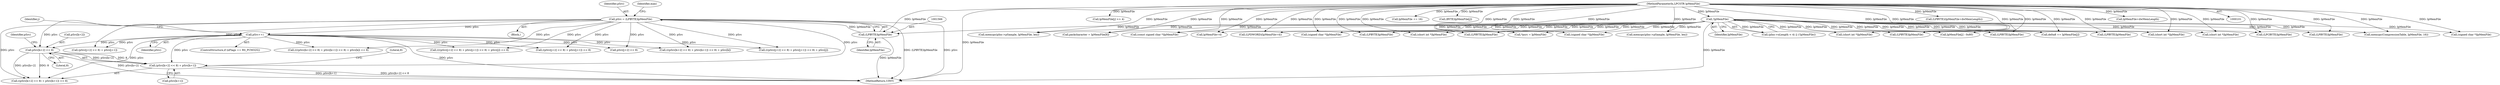 digraph "1_gstreamer_bc2cdd57d549ab3ba59782e9b395d0cd683fd3ac@array" {
"1001666" [label="(Call,(pSrc[k+2] << 8) + pSrc[k+1])"];
"1001667" [label="(Call,pSrc[k+2] << 8)"];
"1001563" [label="(Call,pSrc = (LPBYTE)lpMemFile)"];
"1001565" [label="(Call,(LPBYTE)lpMemFile)"];
"1000129" [label="(Call,!lpMemFile)"];
"1000104" [label="(MethodParameterIn,LPCSTR lpMemFile)"];
"1001576" [label="(Call,pSrc++)"];
"1000130" [label="(Identifier,lpMemFile)"];
"1001673" [label="(Literal,8)"];
"1001597" [label="(Call,pSrc[j+2] << 8)"];
"1000265" [label="(Call,(const signed char *)lpMemFile)"];
"1000466" [label="(Call,memcpy(pIns->pSample, lpMemFile, len))"];
"1001180" [label="(Call,packcharacter = lpMemFile[8])"];
"1001581" [label="(Identifier,j)"];
"1001565" [label="(Call,(LPBYTE)lpMemFile)"];
"1000355" [label="(Call,lpMemFile[j] >> 4)"];
"1001564" [label="(Identifier,pSrc)"];
"1001594" [label="(Call,(((pSrc[j+2] << 8) + pSrc[j+1]) << 8) + pSrc[j])"];
"1001197" [label="(Call,(LPDWORD)(lpMemFile+4))"];
"1001674" [label="(Call,pSrc[k+1])"];
"1001572" [label="(ControlStructure,if (nFlags == RS_PCM32S))"];
"1000537" [label="(Call,(signed char *)lpMemFile)"];
"1001563" [label="(Call,pSrc = (LPBYTE)lpMemFile)"];
"1001665" [label="(Call,((pSrc[k+2] << 8) + pSrc[k+1]) << 8)"];
"1001176" [label="(Call,*psrc = lpMemFile)"];
"1001015" [label="(Call,(LPBYTE)lpMemFile)"];
"1001272" [label="(Call,delta8 += lpMemFile[j])"];
"1001106" [label="(Call,(short int *)lpMemFile)"];
"1001199" [label="(Call,lpMemFile+4)"];
"1001576" [label="(Call,pSrc++)"];
"1000129" [label="(Call,!lpMemFile)"];
"1000123" [label="(Call,(pIns->nLength < 4) || (!lpMemFile))"];
"1001675" [label="(Identifier,pSrc)"];
"1000957" [label="(Call,(LPBYTE)lpMemFile)"];
"1001593" [label="(Call,((((pSrc[j+2] << 8) + pSrc[j+1]) << 8) + pSrc[j]) << 8)"];
"1001595" [label="(Call,((pSrc[j+2] << 8) + pSrc[j+1]) << 8)"];
"1001664" [label="(Call,(((pSrc[k+2] << 8) + pSrc[k+1]) << 8) + pSrc[k])"];
"1000318" [label="(Call,lpMemFile += 16)"];
"1000345" [label="(Call,(BYTE)lpMemFile[j])"];
"1001500" [label="(Call,(LPBYTE)lpMemFile)"];
"1002045" [label="(MethodReturn,UINT)"];
"1001668" [label="(Call,pSrc[k+2])"];
"1002009" [label="(Call,memcpy(pIns->pSample, lpMemFile, len))"];
"1000238" [label="(Call,lpMemFile[j] - 0x80)"];
"1001667" [label="(Call,pSrc[k+2] << 8)"];
"1001335" [label="(Call,(LPBYTE)lpMemFile)"];
"1001738" [label="(Call,(LPBYTE)lpMemFile)"];
"1000592" [label="(Call,(short int *)lpMemFile)"];
"1001923" [label="(Call,(LPCBYTE)lpMemFile)"];
"1001596" [label="(Call,(pSrc[j+2] << 8) + pSrc[j+1])"];
"1001506" [label="(Call,(LPBYTE)(lpMemFile+dwMemLength))"];
"1001663" [label="(Call,((((pSrc[k+2] << 8) + pSrc[k+1]) << 8) + pSrc[k]) << 8)"];
"1000972" [label="(Call,(LPBYTE)lpMemFile)"];
"1001570" [label="(Identifier,max)"];
"1001567" [label="(Identifier,lpMemFile)"];
"1001552" [label="(Block,)"];
"1001666" [label="(Call,(pSrc[k+2] << 8) + pSrc[k+1])"];
"1000104" [label="(MethodParameterIn,LPCSTR lpMemFile)"];
"1000314" [label="(Call,memcpy(CompressionTable, lpMemFile, 16))"];
"1000643" [label="(Call,(signed char *)lpMemFile)"];
"1000844" [label="(Call,(short int *)lpMemFile)"];
"1001508" [label="(Call,lpMemFile+dwMemLength)"];
"1000729" [label="(Call,(signed char *)lpMemFile)"];
"1000420" [label="(Call,(short int *)lpMemFile)"];
"1001577" [label="(Identifier,pSrc)"];
"1001679" [label="(Literal,8)"];
"1001666" -> "1001665"  [label="AST: "];
"1001666" -> "1001674"  [label="CFG: "];
"1001667" -> "1001666"  [label="AST: "];
"1001674" -> "1001666"  [label="AST: "];
"1001679" -> "1001666"  [label="CFG: "];
"1001666" -> "1002045"  [label="DDG: pSrc[k+1]"];
"1001666" -> "1002045"  [label="DDG: pSrc[k+2] << 8"];
"1001667" -> "1001666"  [label="DDG: pSrc[k+2]"];
"1001667" -> "1001666"  [label="DDG: 8"];
"1001563" -> "1001666"  [label="DDG: pSrc"];
"1001576" -> "1001666"  [label="DDG: pSrc"];
"1001667" -> "1001673"  [label="CFG: "];
"1001668" -> "1001667"  [label="AST: "];
"1001673" -> "1001667"  [label="AST: "];
"1001675" -> "1001667"  [label="CFG: "];
"1001667" -> "1002045"  [label="DDG: pSrc[k+2]"];
"1001667" -> "1001665"  [label="DDG: pSrc[k+2]"];
"1001667" -> "1001665"  [label="DDG: 8"];
"1001563" -> "1001667"  [label="DDG: pSrc"];
"1001576" -> "1001667"  [label="DDG: pSrc"];
"1001563" -> "1001552"  [label="AST: "];
"1001563" -> "1001565"  [label="CFG: "];
"1001564" -> "1001563"  [label="AST: "];
"1001565" -> "1001563"  [label="AST: "];
"1001570" -> "1001563"  [label="CFG: "];
"1001563" -> "1002045"  [label="DDG: (LPBYTE)lpMemFile"];
"1001563" -> "1002045"  [label="DDG: pSrc"];
"1001565" -> "1001563"  [label="DDG: lpMemFile"];
"1001563" -> "1001576"  [label="DDG: pSrc"];
"1001563" -> "1001593"  [label="DDG: pSrc"];
"1001563" -> "1001595"  [label="DDG: pSrc"];
"1001563" -> "1001597"  [label="DDG: pSrc"];
"1001563" -> "1001596"  [label="DDG: pSrc"];
"1001563" -> "1001594"  [label="DDG: pSrc"];
"1001563" -> "1001663"  [label="DDG: pSrc"];
"1001563" -> "1001665"  [label="DDG: pSrc"];
"1001563" -> "1001664"  [label="DDG: pSrc"];
"1001565" -> "1001567"  [label="CFG: "];
"1001566" -> "1001565"  [label="AST: "];
"1001567" -> "1001565"  [label="AST: "];
"1001565" -> "1002045"  [label="DDG: lpMemFile"];
"1000129" -> "1001565"  [label="DDG: lpMemFile"];
"1000104" -> "1001565"  [label="DDG: lpMemFile"];
"1000129" -> "1000123"  [label="AST: "];
"1000129" -> "1000130"  [label="CFG: "];
"1000130" -> "1000129"  [label="AST: "];
"1000123" -> "1000129"  [label="CFG: "];
"1000129" -> "1002045"  [label="DDG: lpMemFile"];
"1000129" -> "1000123"  [label="DDG: lpMemFile"];
"1000104" -> "1000129"  [label="DDG: lpMemFile"];
"1000129" -> "1000238"  [label="DDG: lpMemFile"];
"1000129" -> "1000265"  [label="DDG: lpMemFile"];
"1000129" -> "1000314"  [label="DDG: lpMemFile"];
"1000129" -> "1000420"  [label="DDG: lpMemFile"];
"1000129" -> "1000466"  [label="DDG: lpMemFile"];
"1000129" -> "1000537"  [label="DDG: lpMemFile"];
"1000129" -> "1000592"  [label="DDG: lpMemFile"];
"1000129" -> "1000643"  [label="DDG: lpMemFile"];
"1000129" -> "1000729"  [label="DDG: lpMemFile"];
"1000129" -> "1000844"  [label="DDG: lpMemFile"];
"1000129" -> "1000957"  [label="DDG: lpMemFile"];
"1000129" -> "1000972"  [label="DDG: lpMemFile"];
"1000129" -> "1001015"  [label="DDG: lpMemFile"];
"1000129" -> "1001106"  [label="DDG: lpMemFile"];
"1000129" -> "1001176"  [label="DDG: lpMemFile"];
"1000129" -> "1001180"  [label="DDG: lpMemFile"];
"1000129" -> "1001197"  [label="DDG: lpMemFile"];
"1000129" -> "1001199"  [label="DDG: lpMemFile"];
"1000129" -> "1001272"  [label="DDG: lpMemFile"];
"1000129" -> "1001335"  [label="DDG: lpMemFile"];
"1000129" -> "1001500"  [label="DDG: lpMemFile"];
"1000129" -> "1001738"  [label="DDG: lpMemFile"];
"1000129" -> "1001923"  [label="DDG: lpMemFile"];
"1000129" -> "1002009"  [label="DDG: lpMemFile"];
"1000104" -> "1000101"  [label="AST: "];
"1000104" -> "1002045"  [label="DDG: lpMemFile"];
"1000104" -> "1000238"  [label="DDG: lpMemFile"];
"1000104" -> "1000265"  [label="DDG: lpMemFile"];
"1000104" -> "1000314"  [label="DDG: lpMemFile"];
"1000104" -> "1000318"  [label="DDG: lpMemFile"];
"1000104" -> "1000345"  [label="DDG: lpMemFile"];
"1000104" -> "1000355"  [label="DDG: lpMemFile"];
"1000104" -> "1000420"  [label="DDG: lpMemFile"];
"1000104" -> "1000466"  [label="DDG: lpMemFile"];
"1000104" -> "1000537"  [label="DDG: lpMemFile"];
"1000104" -> "1000592"  [label="DDG: lpMemFile"];
"1000104" -> "1000643"  [label="DDG: lpMemFile"];
"1000104" -> "1000729"  [label="DDG: lpMemFile"];
"1000104" -> "1000844"  [label="DDG: lpMemFile"];
"1000104" -> "1000957"  [label="DDG: lpMemFile"];
"1000104" -> "1000972"  [label="DDG: lpMemFile"];
"1000104" -> "1001015"  [label="DDG: lpMemFile"];
"1000104" -> "1001106"  [label="DDG: lpMemFile"];
"1000104" -> "1001176"  [label="DDG: lpMemFile"];
"1000104" -> "1001180"  [label="DDG: lpMemFile"];
"1000104" -> "1001197"  [label="DDG: lpMemFile"];
"1000104" -> "1001199"  [label="DDG: lpMemFile"];
"1000104" -> "1001272"  [label="DDG: lpMemFile"];
"1000104" -> "1001335"  [label="DDG: lpMemFile"];
"1000104" -> "1001500"  [label="DDG: lpMemFile"];
"1000104" -> "1001506"  [label="DDG: lpMemFile"];
"1000104" -> "1001508"  [label="DDG: lpMemFile"];
"1000104" -> "1001738"  [label="DDG: lpMemFile"];
"1000104" -> "1001923"  [label="DDG: lpMemFile"];
"1000104" -> "1002009"  [label="DDG: lpMemFile"];
"1001576" -> "1001572"  [label="AST: "];
"1001576" -> "1001577"  [label="CFG: "];
"1001577" -> "1001576"  [label="AST: "];
"1001581" -> "1001576"  [label="CFG: "];
"1001576" -> "1002045"  [label="DDG: pSrc"];
"1001576" -> "1001593"  [label="DDG: pSrc"];
"1001576" -> "1001595"  [label="DDG: pSrc"];
"1001576" -> "1001597"  [label="DDG: pSrc"];
"1001576" -> "1001596"  [label="DDG: pSrc"];
"1001576" -> "1001594"  [label="DDG: pSrc"];
"1001576" -> "1001663"  [label="DDG: pSrc"];
"1001576" -> "1001665"  [label="DDG: pSrc"];
"1001576" -> "1001664"  [label="DDG: pSrc"];
}

